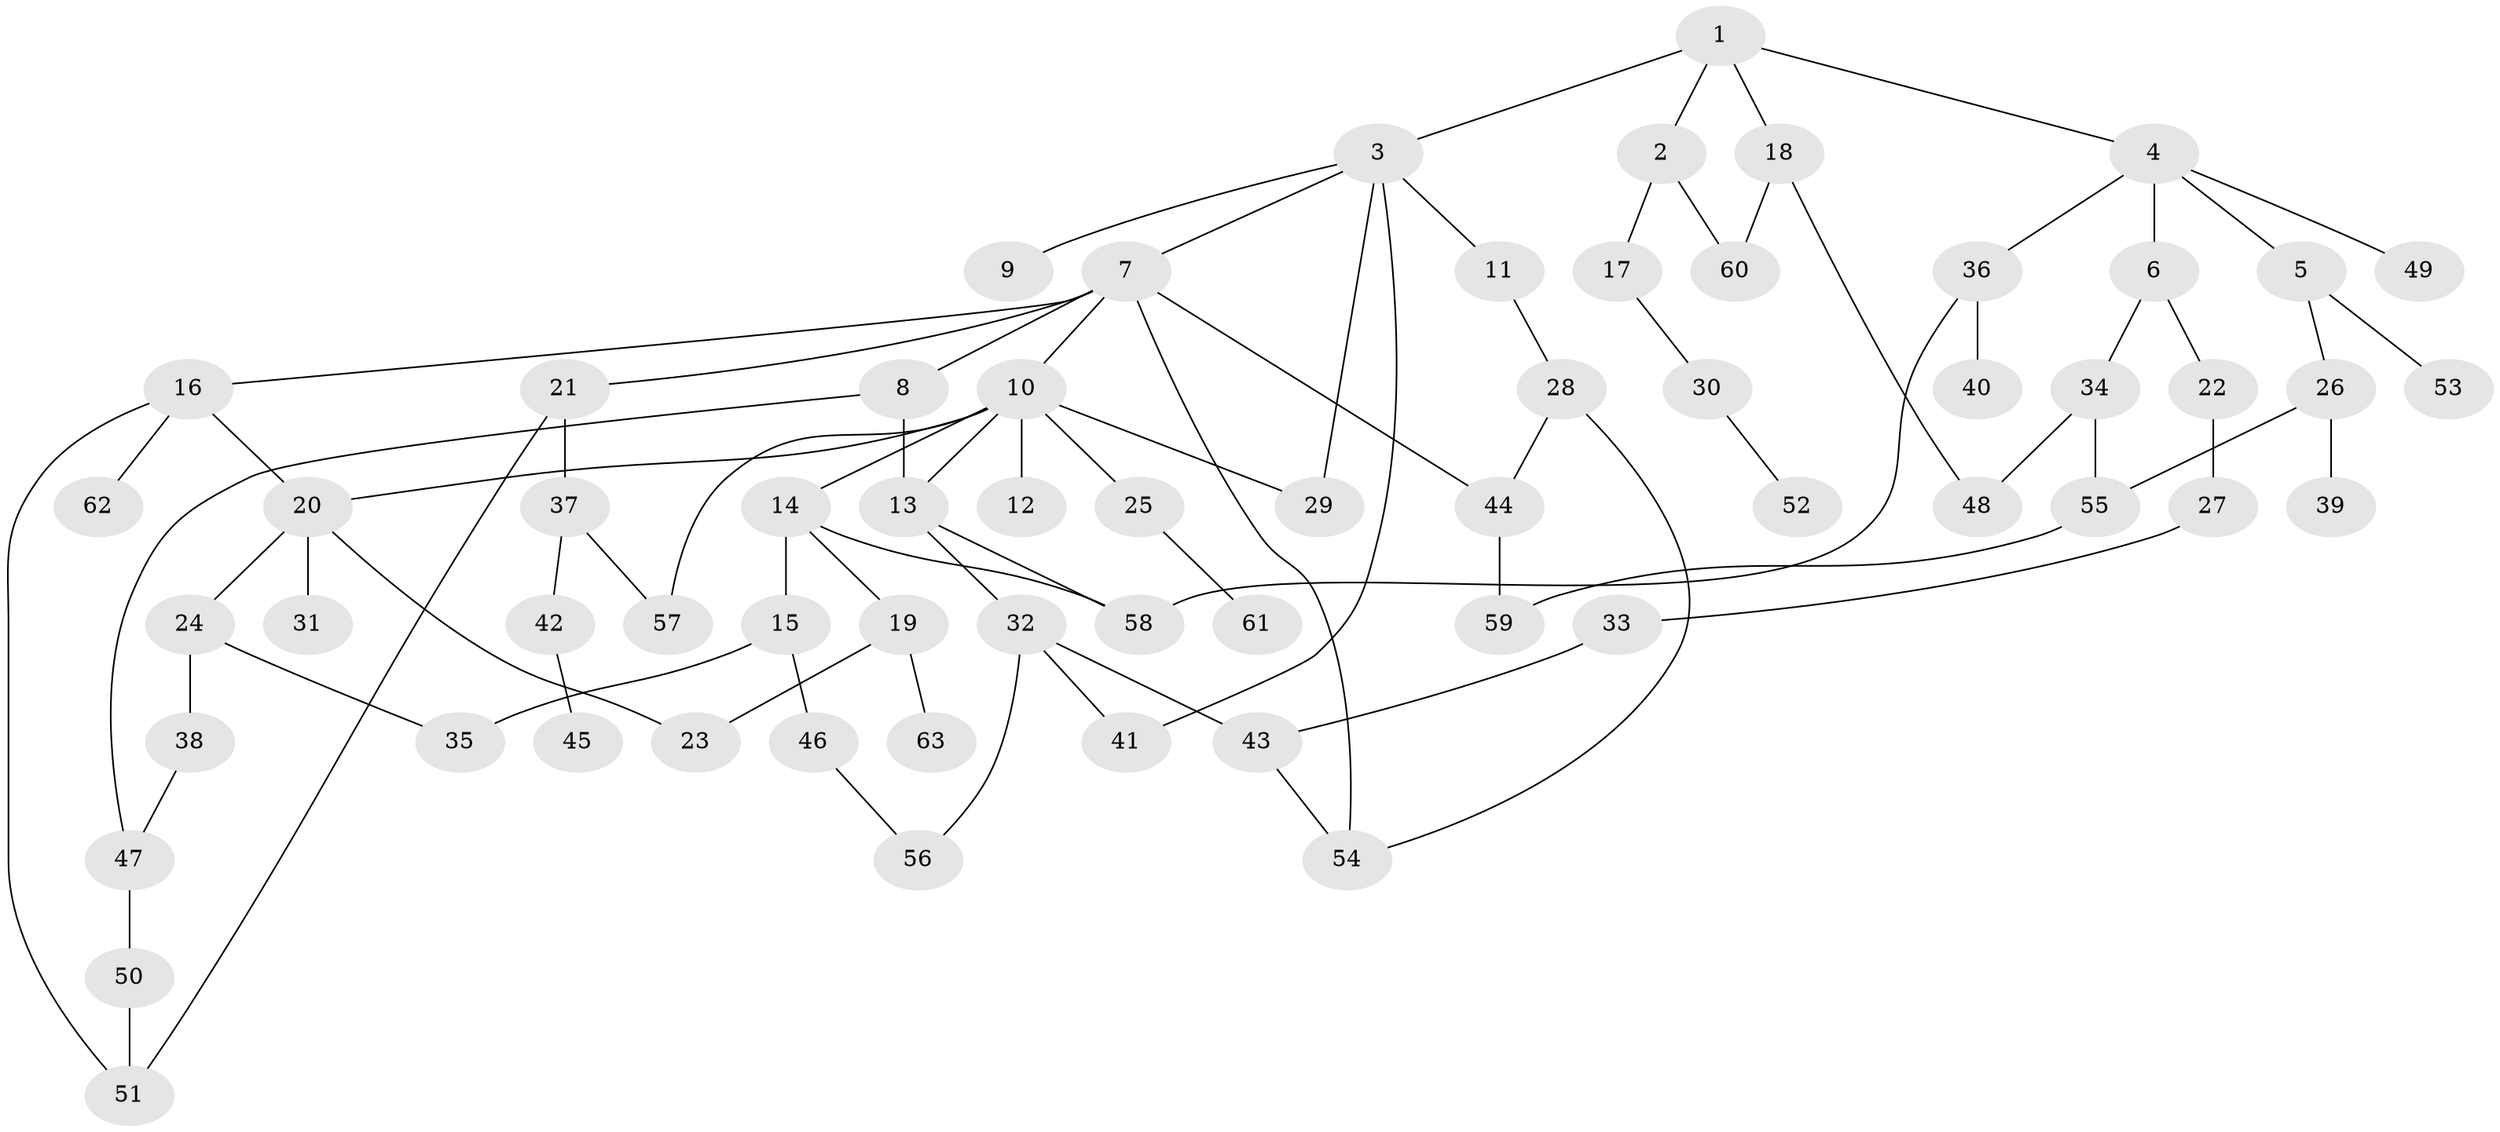// coarse degree distribution, {4: 0.21951219512195122, 3: 0.12195121951219512, 5: 0.07317073170731707, 6: 0.024390243902439025, 2: 0.3170731707317073, 8: 0.04878048780487805, 1: 0.1951219512195122}
// Generated by graph-tools (version 1.1) at 2025/51/02/27/25 19:51:40]
// undirected, 63 vertices, 83 edges
graph export_dot {
graph [start="1"]
  node [color=gray90,style=filled];
  1;
  2;
  3;
  4;
  5;
  6;
  7;
  8;
  9;
  10;
  11;
  12;
  13;
  14;
  15;
  16;
  17;
  18;
  19;
  20;
  21;
  22;
  23;
  24;
  25;
  26;
  27;
  28;
  29;
  30;
  31;
  32;
  33;
  34;
  35;
  36;
  37;
  38;
  39;
  40;
  41;
  42;
  43;
  44;
  45;
  46;
  47;
  48;
  49;
  50;
  51;
  52;
  53;
  54;
  55;
  56;
  57;
  58;
  59;
  60;
  61;
  62;
  63;
  1 -- 2;
  1 -- 3;
  1 -- 4;
  1 -- 18;
  2 -- 17;
  2 -- 60;
  3 -- 7;
  3 -- 9;
  3 -- 11;
  3 -- 41;
  3 -- 29;
  4 -- 5;
  4 -- 6;
  4 -- 36;
  4 -- 49;
  5 -- 26;
  5 -- 53;
  6 -- 22;
  6 -- 34;
  7 -- 8;
  7 -- 10;
  7 -- 16;
  7 -- 21;
  7 -- 54;
  7 -- 44;
  8 -- 13;
  8 -- 47;
  10 -- 12;
  10 -- 14;
  10 -- 20;
  10 -- 25;
  10 -- 29;
  10 -- 57;
  10 -- 13;
  11 -- 28;
  13 -- 32;
  13 -- 58;
  14 -- 15;
  14 -- 19;
  14 -- 58;
  15 -- 35;
  15 -- 46;
  16 -- 51;
  16 -- 62;
  16 -- 20;
  17 -- 30;
  18 -- 48;
  18 -- 60;
  19 -- 23;
  19 -- 63;
  20 -- 24;
  20 -- 31;
  20 -- 23;
  21 -- 37;
  21 -- 51;
  22 -- 27;
  24 -- 38;
  24 -- 35;
  25 -- 61;
  26 -- 39;
  26 -- 55;
  27 -- 33;
  28 -- 44;
  28 -- 54;
  30 -- 52;
  32 -- 43;
  32 -- 56;
  32 -- 41;
  33 -- 43;
  34 -- 55;
  34 -- 48;
  36 -- 40;
  36 -- 58;
  37 -- 42;
  37 -- 57;
  38 -- 47;
  42 -- 45;
  43 -- 54;
  44 -- 59;
  46 -- 56;
  47 -- 50;
  50 -- 51;
  55 -- 59;
}
